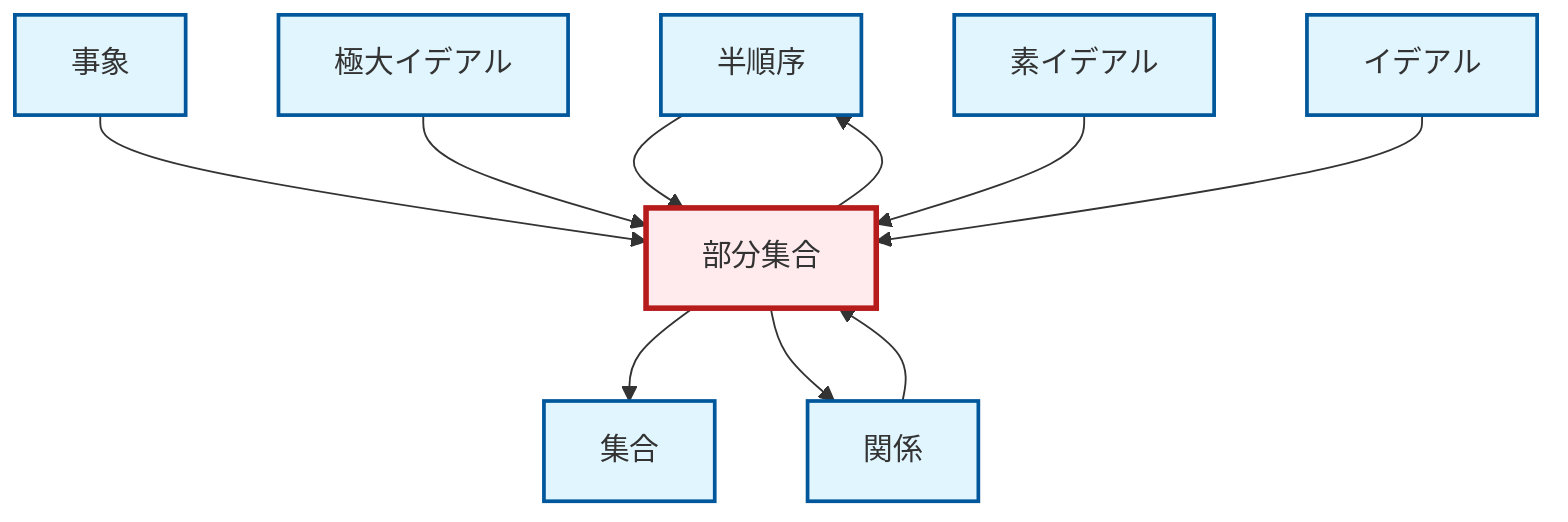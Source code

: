 graph TD
    classDef definition fill:#e1f5fe,stroke:#01579b,stroke-width:2px
    classDef theorem fill:#f3e5f5,stroke:#4a148c,stroke-width:2px
    classDef axiom fill:#fff3e0,stroke:#e65100,stroke-width:2px
    classDef example fill:#e8f5e9,stroke:#1b5e20,stroke-width:2px
    classDef current fill:#ffebee,stroke:#b71c1c,stroke-width:3px
    def-partial-order["半順序"]:::definition
    def-maximal-ideal["極大イデアル"]:::definition
    def-event["事象"]:::definition
    def-ideal["イデアル"]:::definition
    def-subset["部分集合"]:::definition
    def-prime-ideal["素イデアル"]:::definition
    def-relation["関係"]:::definition
    def-set["集合"]:::definition
    def-subset --> def-partial-order
    def-subset --> def-set
    def-event --> def-subset
    def-partial-order --> def-subset
    def-subset --> def-relation
    def-relation --> def-subset
    def-maximal-ideal --> def-subset
    def-prime-ideal --> def-subset
    def-ideal --> def-subset
    class def-subset current